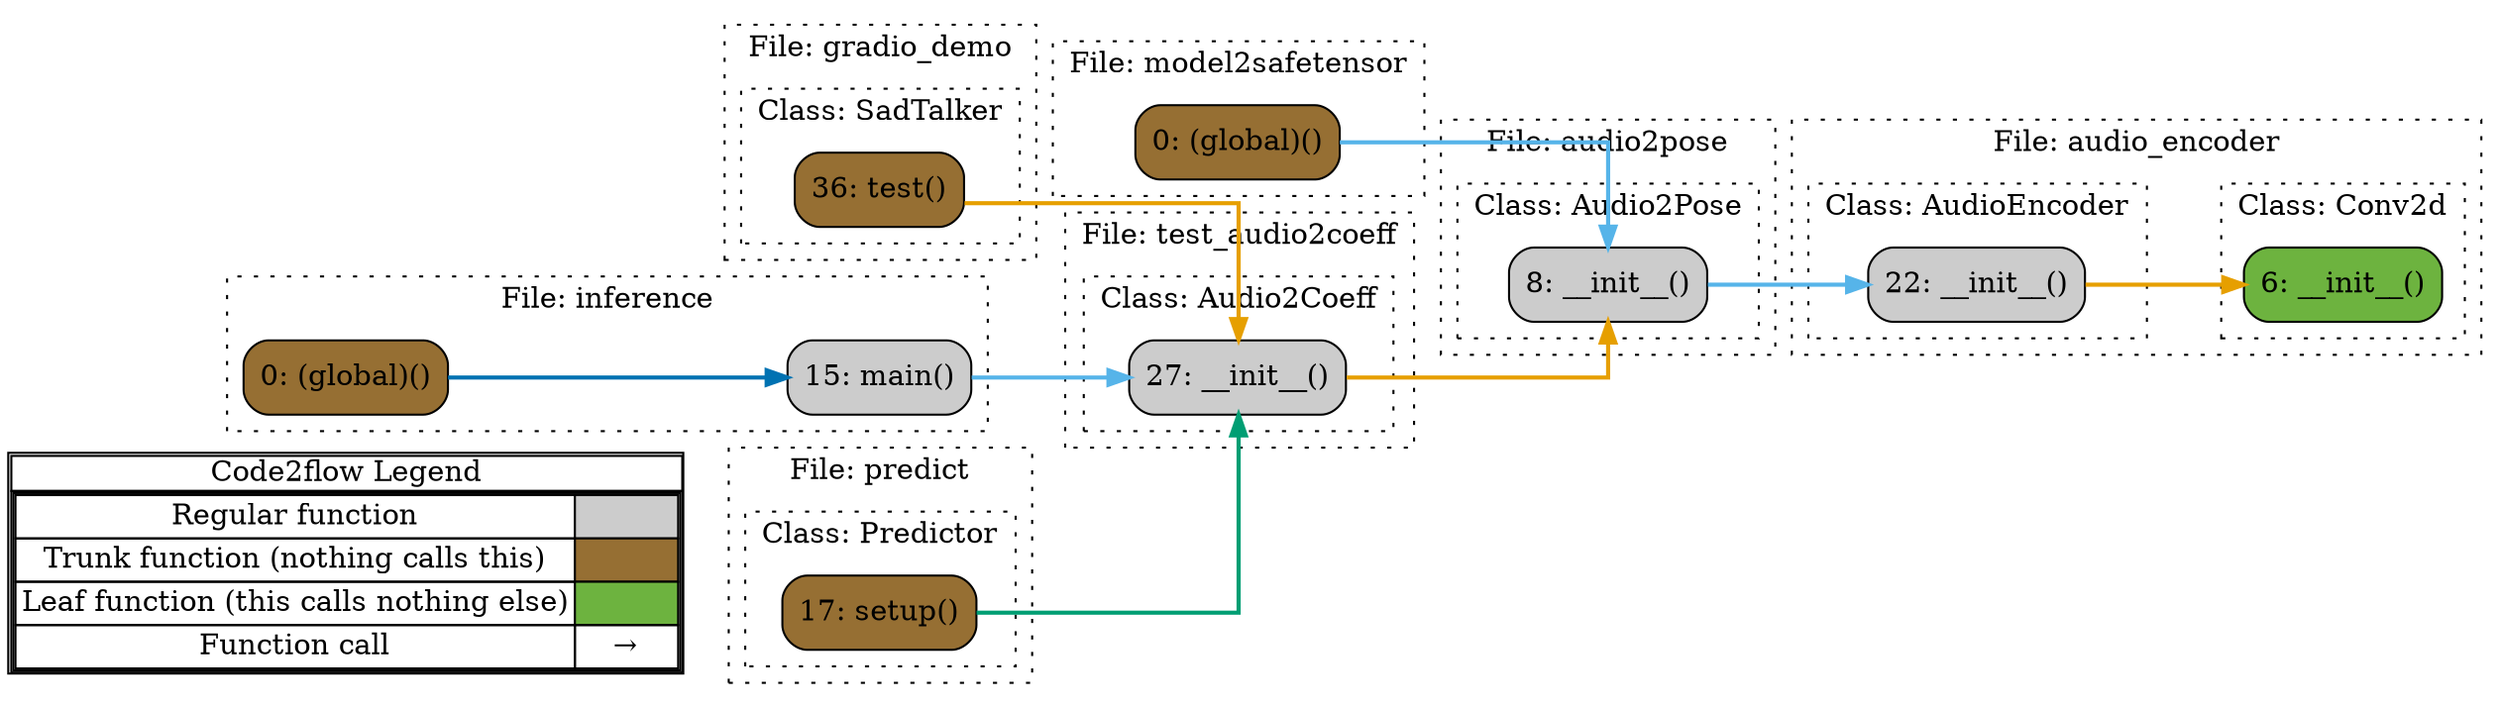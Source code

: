 digraph G {
concentrate=true;
splines="ortho";
rankdir="LR";
subgraph legend{
    rank = min;
    label = "legend";
    Legend [shape=none, margin=0, label = <
        <table cellspacing="0" cellpadding="0" border="1"><tr><td>Code2flow Legend</td></tr><tr><td>
        <table cellspacing="0">
        <tr><td>Regular function</td><td width="50px" bgcolor='#cccccc'></td></tr>
        <tr><td>Trunk function (nothing calls this)</td><td bgcolor='#966F33'></td></tr>
        <tr><td>Leaf function (this calls nothing else)</td><td bgcolor='#6db33f'></td></tr>
        <tr><td>Function call</td><td><font color='black'>&#8594;</font></td></tr>
        </table></td></tr></table>
        >];
}node_be76219a [label="8: __init__()" name="audio2pose::Audio2Pose.__init__" shape="rect" style="rounded,filled" fillcolor="#cccccc" ];
node_07363d51 [label="22: __init__()" name="audio_encoder::AudioEncoder.__init__" shape="rect" style="rounded,filled" fillcolor="#cccccc" ];
node_507064f8 [label="6: __init__()" name="audio_encoder::Conv2d.__init__" shape="rect" style="rounded,filled" fillcolor="#6db33f" ];
node_0b90e869 [label="36: test()" name="gradio_demo::SadTalker.test" shape="rect" style="rounded,filled" fillcolor="#966F33" ];
node_4ba5b2fd [label="0: (global)()" name="inference::(global)" shape="rect" style="rounded,filled" fillcolor="#966F33" ];
node_e5e79c12 [label="15: main()" name="inference::main" shape="rect" style="rounded,filled" fillcolor="#cccccc" ];
node_132fa8a2 [label="0: (global)()" name="model2safetensor::(global)" shape="rect" style="rounded,filled" fillcolor="#966F33" ];
node_cb73d89b [label="17: setup()" name="predict::Predictor.setup" shape="rect" style="rounded,filled" fillcolor="#966F33" ];
node_cd9018e9 [label="27: __init__()" name="test_audio2coeff::Audio2Coeff.__init__" shape="rect" style="rounded,filled" fillcolor="#cccccc" ];
node_be76219a -> node_07363d51 [color="#56B4E9" penwidth="2"];
node_07363d51 -> node_507064f8 [color="#E69F00" penwidth="2"];
node_07363d51 -> node_507064f8 [color="#E69F00" penwidth="2"];
node_07363d51 -> node_507064f8 [color="#E69F00" penwidth="2"];
node_07363d51 -> node_507064f8 [color="#E69F00" penwidth="2"];
node_07363d51 -> node_507064f8 [color="#E69F00" penwidth="2"];
node_07363d51 -> node_507064f8 [color="#E69F00" penwidth="2"];
node_07363d51 -> node_507064f8 [color="#E69F00" penwidth="2"];
node_07363d51 -> node_507064f8 [color="#E69F00" penwidth="2"];
node_07363d51 -> node_507064f8 [color="#E69F00" penwidth="2"];
node_07363d51 -> node_507064f8 [color="#E69F00" penwidth="2"];
node_07363d51 -> node_507064f8 [color="#E69F00" penwidth="2"];
node_07363d51 -> node_507064f8 [color="#E69F00" penwidth="2"];
node_07363d51 -> node_507064f8 [color="#E69F00" penwidth="2"];
node_0b90e869 -> node_cd9018e9 [color="#E69F00" penwidth="2"];
node_4ba5b2fd -> node_e5e79c12 [color="#0072B2" penwidth="2"];
node_e5e79c12 -> node_cd9018e9 [color="#56B4E9" penwidth="2"];
node_132fa8a2 -> node_be76219a [color="#56B4E9" penwidth="2"];
node_cb73d89b -> node_cd9018e9 [color="#009E73" penwidth="2"];
node_cd9018e9 -> node_be76219a [color="#E69F00" penwidth="2"];
subgraph cluster_763d6292 {
    label="File: audio2pose";
    name="audio2pose";
    style="filled";
    graph[style=dotted];
    subgraph cluster_91cfffff {
        node_be76219a;
        label="Class: Audio2Pose";
        name="Audio2Pose";
        style="filled";
        graph[style=dotted];
    };
};
subgraph cluster_5622c4ca {
    label="File: audio_encoder";
    name="audio_encoder";
    style="filled";
    graph[style=dotted];
    subgraph cluster_f0d273a4 {
        node_507064f8;
        label="Class: Conv2d";
        name="Conv2d";
        style="filled";
        graph[style=dotted];
    };
    subgraph cluster_ed2ba971 {
        node_07363d51;
        label="Class: AudioEncoder";
        name="AudioEncoder";
        style="filled";
        graph[style=dotted];
    };
};
subgraph cluster_4cd77a7f {
    label="File: gradio_demo";
    name="gradio_demo";
    style="filled";
    graph[style=dotted];
    subgraph cluster_cc5ac40e {
        node_0b90e869;
        label="Class: SadTalker";
        name="SadTalker";
        style="filled";
        graph[style=dotted];
    };
};
subgraph cluster_93aa45b1 {
    node_e5e79c12 node_4ba5b2fd;
    label="File: inference";
    name="inference";
    style="filled";
    graph[style=dotted];
};
subgraph cluster_be15cb6a {
    node_132fa8a2;
    label="File: model2safetensor";
    name="model2safetensor";
    style="filled";
    graph[style=dotted];
};
subgraph cluster_1bbf4cd3 {
    label="File: predict";
    name="predict";
    style="filled";
    graph[style=dotted];
    subgraph cluster_62f4ed15 {
        node_cb73d89b;
        label="Class: Predictor";
        name="Predictor";
        style="filled";
        graph[style=dotted];
    };
};
subgraph cluster_7ddb3c7f {
    label="File: test_audio2coeff";
    name="test_audio2coeff";
    style="filled";
    graph[style=dotted];
    subgraph cluster_6911e7f9 {
        node_cd9018e9;
        label="Class: Audio2Coeff";
        name="Audio2Coeff";
        style="filled";
        graph[style=dotted];
    };
};
}
